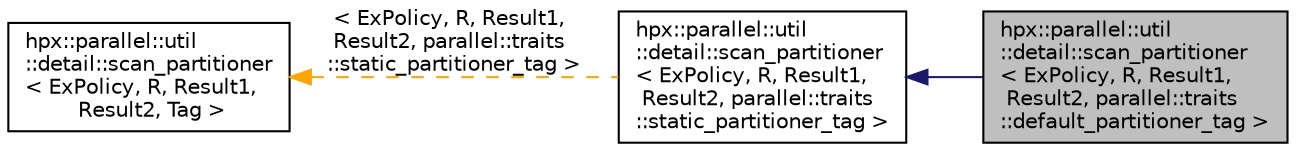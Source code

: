 digraph "hpx::parallel::util::detail::scan_partitioner&lt; ExPolicy, R, Result1, Result2, parallel::traits::default_partitioner_tag &gt;"
{
  edge [fontname="Helvetica",fontsize="10",labelfontname="Helvetica",labelfontsize="10"];
  node [fontname="Helvetica",fontsize="10",shape=record];
  rankdir="LR";
  Node0 [label="hpx::parallel::util\l::detail::scan_partitioner\l\< ExPolicy, R, Result1,\l Result2, parallel::traits\l::default_partitioner_tag \>",height=0.2,width=0.4,color="black", fillcolor="grey75", style="filled", fontcolor="black"];
  Node1 -> Node0 [dir="back",color="midnightblue",fontsize="10",style="solid",fontname="Helvetica"];
  Node1 [label="hpx::parallel::util\l::detail::scan_partitioner\l\< ExPolicy, R, Result1,\l Result2, parallel::traits\l::static_partitioner_tag \>",height=0.2,width=0.4,color="black", fillcolor="white", style="filled",URL="$dc/db8/structhpx_1_1parallel_1_1util_1_1detail_1_1scan__partitioner.html"];
  Node2 -> Node1 [dir="back",color="orange",fontsize="10",style="dashed",label=" \< ExPolicy, R, Result1,\l Result2, parallel::traits\l::static_partitioner_tag \>" ,fontname="Helvetica"];
  Node2 [label="hpx::parallel::util\l::detail::scan_partitioner\l\< ExPolicy, R, Result1,\l Result2, Tag \>",height=0.2,width=0.4,color="black", fillcolor="white", style="filled",URL="$dc/db8/structhpx_1_1parallel_1_1util_1_1detail_1_1scan__partitioner.html"];
}
